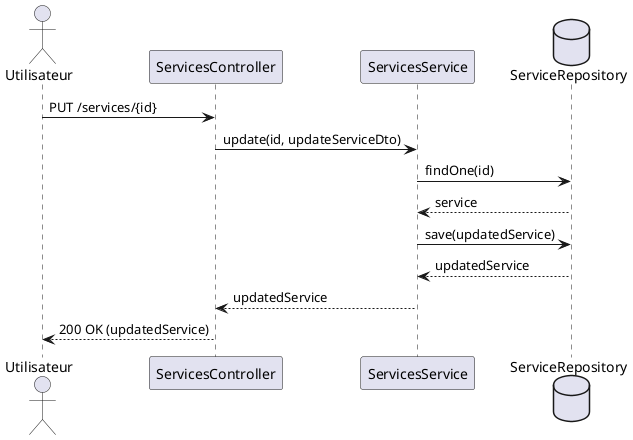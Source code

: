 @startuml
actor Utilisateur
participant "ServicesController" as Controller
participant "ServicesService" as ServiceLayer
database "ServiceRepository" as Repository

Utilisateur -> Controller : PUT /services/{id}
Controller -> ServiceLayer : update(id, updateServiceDto)
ServiceLayer -> Repository : findOne(id)
Repository --> ServiceLayer : service
ServiceLayer -> Repository : save(updatedService)
Repository --> ServiceLayer : updatedService
ServiceLayer --> Controller : updatedService
Controller --> Utilisateur : 200 OK (updatedService)
@enduml
